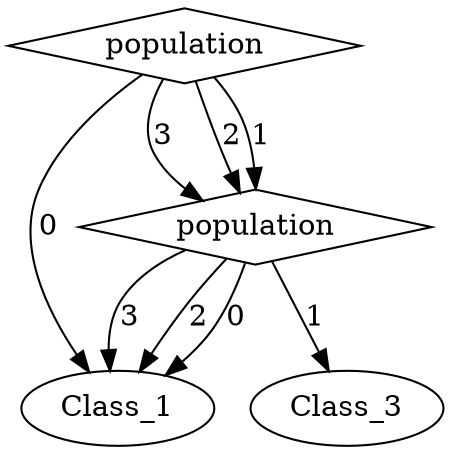 digraph {
node [label=Class_1,style=""] Class_1
node [label=Class_1,style=""] Class_1
node [label=Class_3,style=""] Class_3
node [label=Class_1,style=""] Class_1
node [label=Class_1,style=""] Class_1
node [label=population,shape="diamond",style=""] 1
node [label=population,shape="diamond",style=""] 0

1 -> Class_1 [label="3"]
1 -> Class_1 [label="2"]
1 -> Class_3 [label="1"]
1 -> Class_1 [label="0"]
0 -> 1 [label="3"]
0 -> 1 [label="2"]
0 -> 1 [label="1"]
0 -> Class_1 [label="0"]
}